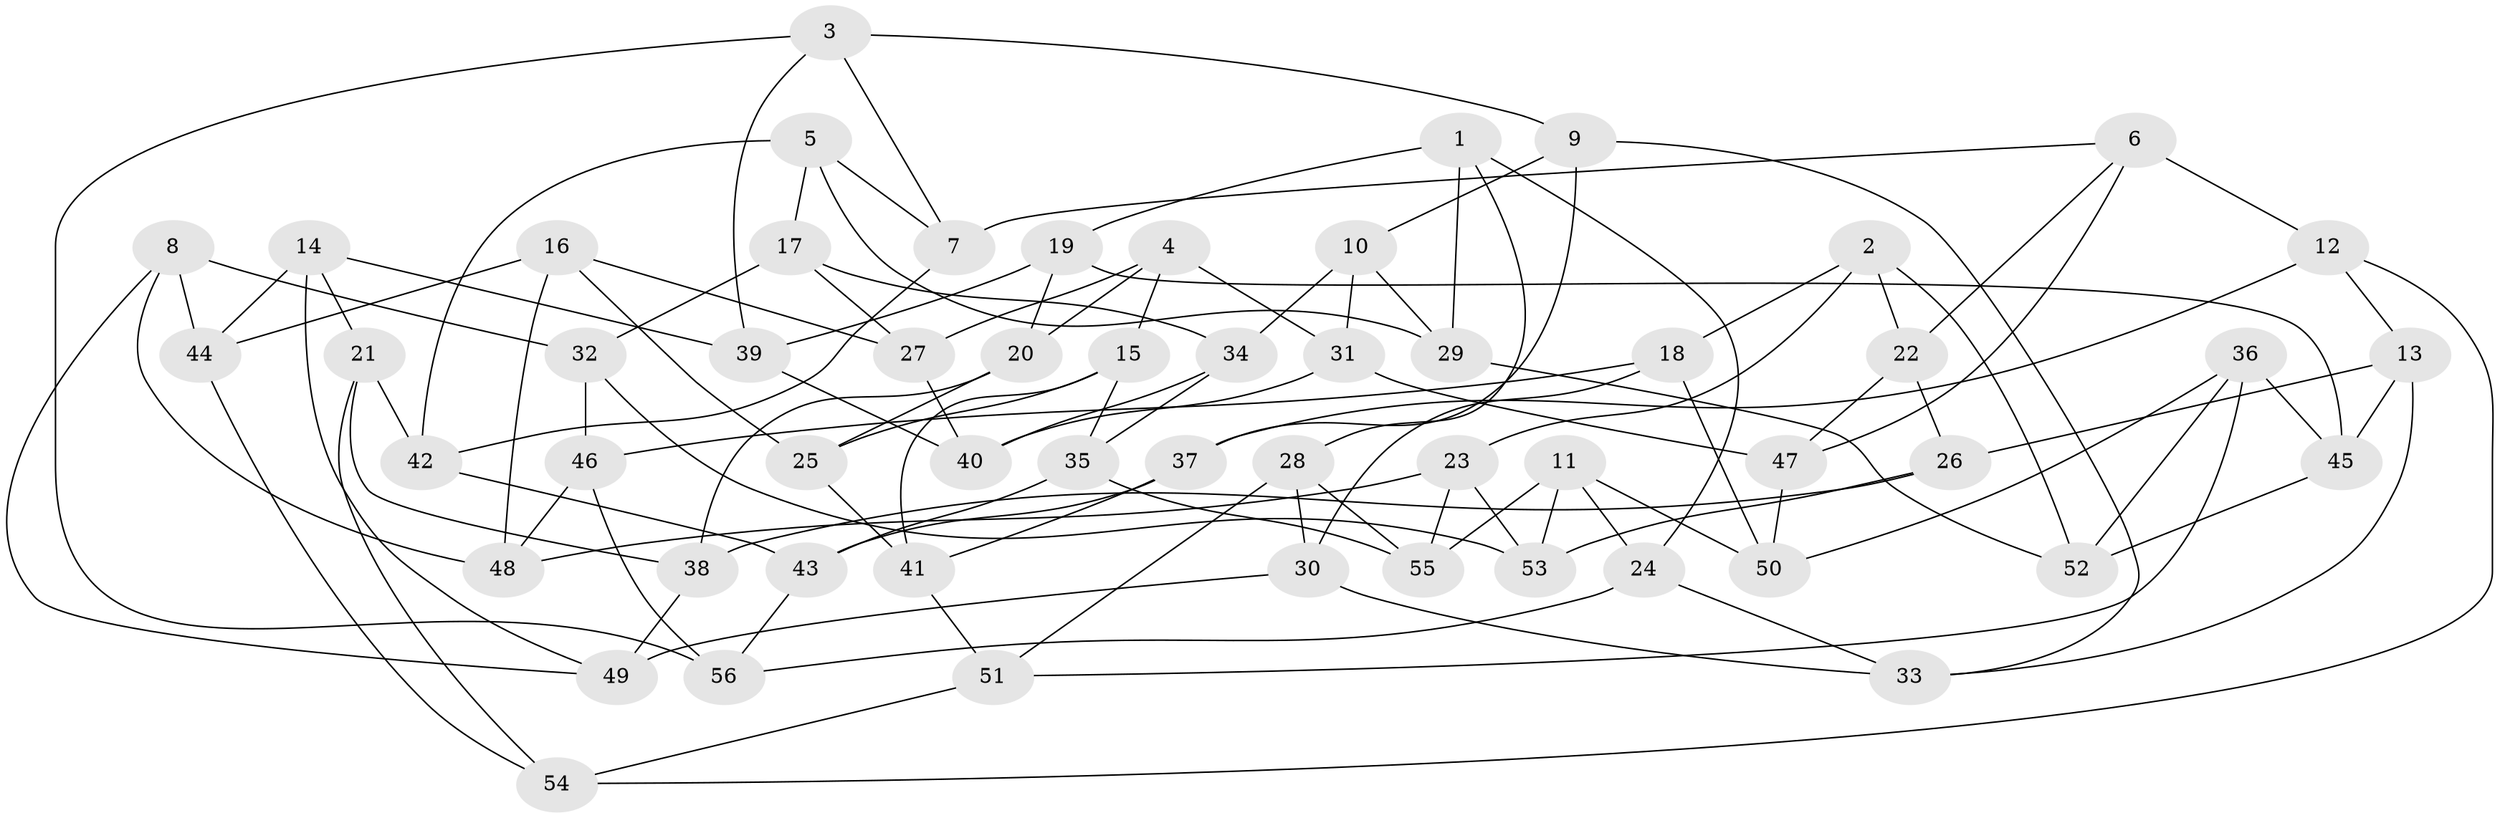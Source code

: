 // Generated by graph-tools (version 1.1) at 2025/38/03/09/25 02:38:15]
// undirected, 56 vertices, 112 edges
graph export_dot {
graph [start="1"]
  node [color=gray90,style=filled];
  1;
  2;
  3;
  4;
  5;
  6;
  7;
  8;
  9;
  10;
  11;
  12;
  13;
  14;
  15;
  16;
  17;
  18;
  19;
  20;
  21;
  22;
  23;
  24;
  25;
  26;
  27;
  28;
  29;
  30;
  31;
  32;
  33;
  34;
  35;
  36;
  37;
  38;
  39;
  40;
  41;
  42;
  43;
  44;
  45;
  46;
  47;
  48;
  49;
  50;
  51;
  52;
  53;
  54;
  55;
  56;
  1 -- 19;
  1 -- 29;
  1 -- 24;
  1 -- 28;
  2 -- 18;
  2 -- 23;
  2 -- 22;
  2 -- 52;
  3 -- 56;
  3 -- 7;
  3 -- 9;
  3 -- 39;
  4 -- 20;
  4 -- 27;
  4 -- 15;
  4 -- 31;
  5 -- 17;
  5 -- 29;
  5 -- 7;
  5 -- 42;
  6 -- 7;
  6 -- 22;
  6 -- 12;
  6 -- 47;
  7 -- 42;
  8 -- 32;
  8 -- 49;
  8 -- 44;
  8 -- 48;
  9 -- 37;
  9 -- 33;
  9 -- 10;
  10 -- 29;
  10 -- 31;
  10 -- 34;
  11 -- 50;
  11 -- 55;
  11 -- 24;
  11 -- 53;
  12 -- 37;
  12 -- 13;
  12 -- 54;
  13 -- 33;
  13 -- 26;
  13 -- 45;
  14 -- 39;
  14 -- 49;
  14 -- 21;
  14 -- 44;
  15 -- 41;
  15 -- 35;
  15 -- 25;
  16 -- 44;
  16 -- 48;
  16 -- 25;
  16 -- 27;
  17 -- 27;
  17 -- 32;
  17 -- 34;
  18 -- 50;
  18 -- 30;
  18 -- 46;
  19 -- 39;
  19 -- 20;
  19 -- 45;
  20 -- 38;
  20 -- 25;
  21 -- 54;
  21 -- 42;
  21 -- 38;
  22 -- 26;
  22 -- 47;
  23 -- 48;
  23 -- 53;
  23 -- 55;
  24 -- 56;
  24 -- 33;
  25 -- 41;
  26 -- 38;
  26 -- 53;
  27 -- 40;
  28 -- 55;
  28 -- 51;
  28 -- 30;
  29 -- 52;
  30 -- 49;
  30 -- 33;
  31 -- 40;
  31 -- 47;
  32 -- 46;
  32 -- 53;
  34 -- 35;
  34 -- 40;
  35 -- 43;
  35 -- 55;
  36 -- 52;
  36 -- 51;
  36 -- 50;
  36 -- 45;
  37 -- 43;
  37 -- 41;
  38 -- 49;
  39 -- 40;
  41 -- 51;
  42 -- 43;
  43 -- 56;
  44 -- 54;
  45 -- 52;
  46 -- 48;
  46 -- 56;
  47 -- 50;
  51 -- 54;
}
